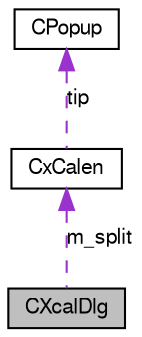 digraph G
{
  edge [fontname="FreeSans",fontsize="10",labelfontname="FreeSans",labelfontsize="10"];
  node [fontname="FreeSans",fontsize="10",shape=record];
  Node1 [label="CXcalDlg",height=0.2,width=0.4,color="black", fillcolor="grey75", style="filled" fontcolor="black"];
  Node2 -> Node1 [dir=back,color="darkorchid3",fontsize="10",style="dashed",label="m_split",fontname="FreeSans"];
  Node2 [label="CxCalen",height=0.2,width=0.4,color="black", fillcolor="white", style="filled",URL="$class_cx_calen.html"];
  Node3 -> Node2 [dir=back,color="darkorchid3",fontsize="10",style="dashed",label="tip",fontname="FreeSans"];
  Node3 [label="CPopup",height=0.2,width=0.4,color="black", fillcolor="white", style="filled",URL="$class_c_popup.html"];
}
